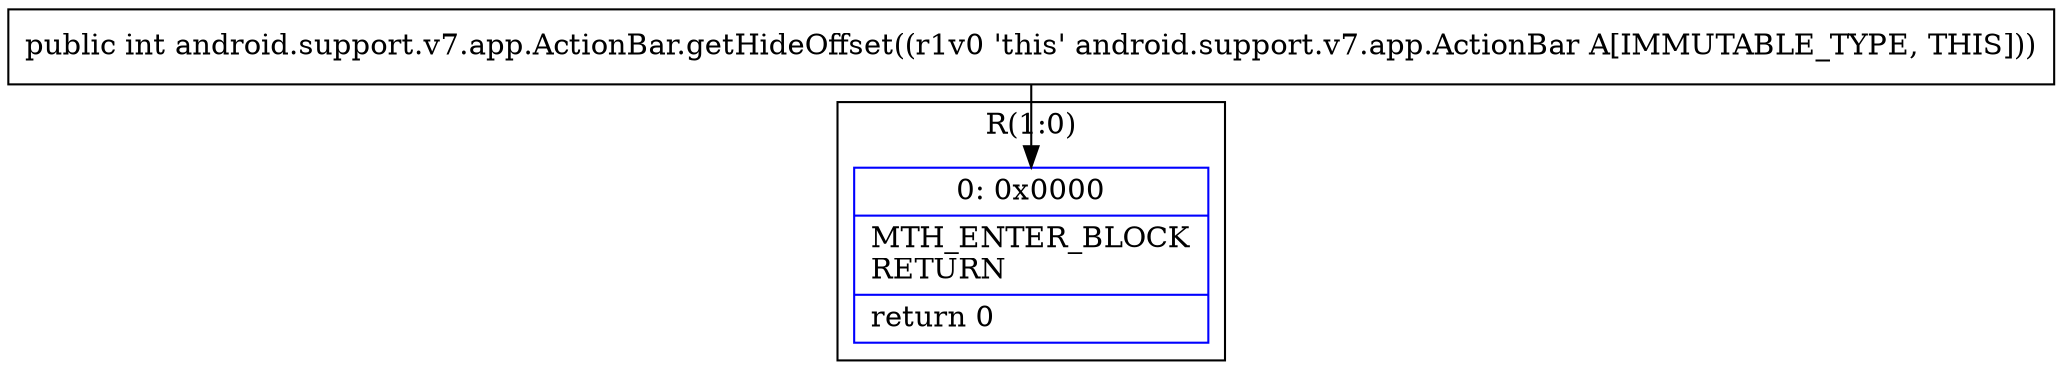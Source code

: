 digraph "CFG forandroid.support.v7.app.ActionBar.getHideOffset()I" {
subgraph cluster_Region_516988915 {
label = "R(1:0)";
node [shape=record,color=blue];
Node_0 [shape=record,label="{0\:\ 0x0000|MTH_ENTER_BLOCK\lRETURN\l|return 0\l}"];
}
MethodNode[shape=record,label="{public int android.support.v7.app.ActionBar.getHideOffset((r1v0 'this' android.support.v7.app.ActionBar A[IMMUTABLE_TYPE, THIS])) }"];
MethodNode -> Node_0;
}

